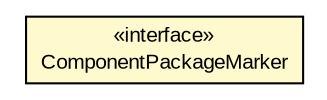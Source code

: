 #!/usr/local/bin/dot
#
# Class diagram 
# Generated by UMLGraph version R5_6 (http://www.umlgraph.org/)
#

digraph G {
	edge [fontname="arial",fontsize=10,labelfontname="arial",labelfontsize=10];
	node [fontname="arial",fontsize=10,shape=plaintext];
	nodesep=0.25;
	ranksep=0.5;
	// br.gov.to.sefaz.presentation.component.ComponentPackageMarker
	c370 [label=<<table title="br.gov.to.sefaz.presentation.component.ComponentPackageMarker" border="0" cellborder="1" cellspacing="0" cellpadding="2" port="p" bgcolor="lemonChiffon" href="./ComponentPackageMarker.html">
		<tr><td><table border="0" cellspacing="0" cellpadding="1">
<tr><td align="center" balign="center"> &#171;interface&#187; </td></tr>
<tr><td align="center" balign="center"> ComponentPackageMarker </td></tr>
		</table></td></tr>
		</table>>, URL="./ComponentPackageMarker.html", fontname="arial", fontcolor="black", fontsize=10.0];
}


